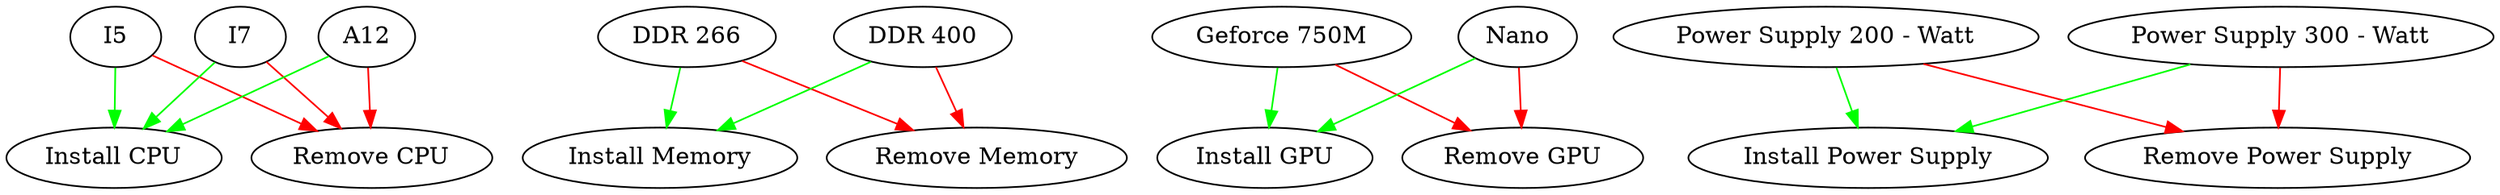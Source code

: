digraph task {
"I5"->"Install CPU" [color=green];
"I5"->"Remove CPU" [color=red];
"I7"->"Install CPU" [color=green];
"I7"->"Remove CPU" [color=red];
"A12"->"Install CPU" [color=green];
"A12"->"Remove CPU" [color=red];
"DDR 266"->"Install Memory" [color=green];
"DDR 266"->"Remove Memory" [color=red];
"DDR 400"->"Install Memory" [color=green];
"DDR 400"->"Remove Memory" [color=red];
"Geforce 750M"->"Install GPU" [color=green];
"Geforce 750M"->"Remove GPU" [color=red];
"Nano"->"Install GPU" [color=green];
"Nano"->"Remove GPU" [color=red];
"Power Supply 200 - Watt"->"Install Power Supply" [color=green];
"Power Supply 200 - Watt"->"Remove Power Supply" [color=red];
"Power Supply 300 - Watt"->"Install Power Supply" [color=green];
"Power Supply 300 - Watt"->"Remove Power Supply" [color=red];
}